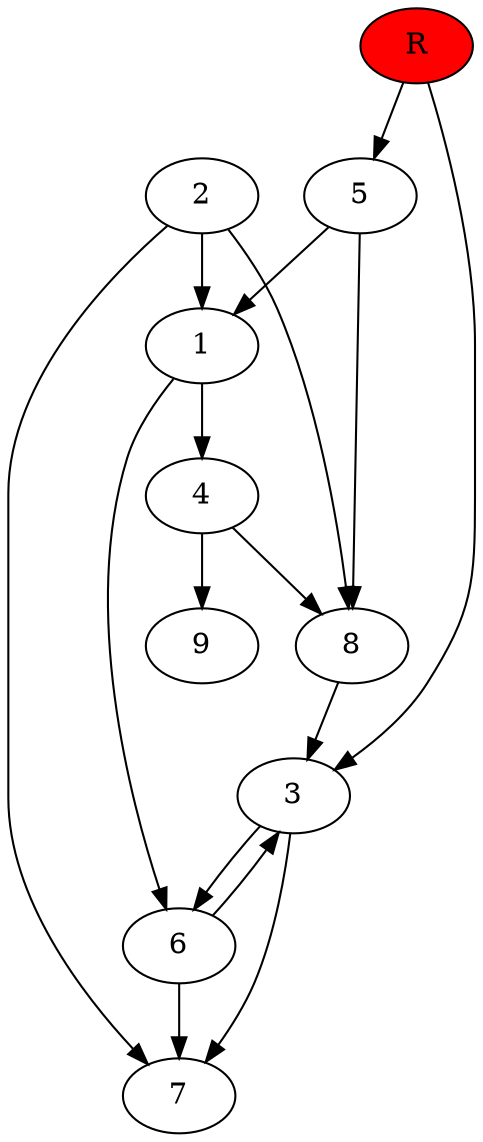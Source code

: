 digraph prb21354 {
	1
	2
	3
	4
	5
	6
	7
	8
	R [fillcolor="#ff0000" style=filled]
	1 -> 4
	1 -> 6
	2 -> 1
	2 -> 7
	2 -> 8
	3 -> 6
	3 -> 7
	4 -> 8
	4 -> 9
	5 -> 1
	5 -> 8
	6 -> 3
	6 -> 7
	8 -> 3
	R -> 3
	R -> 5
}
